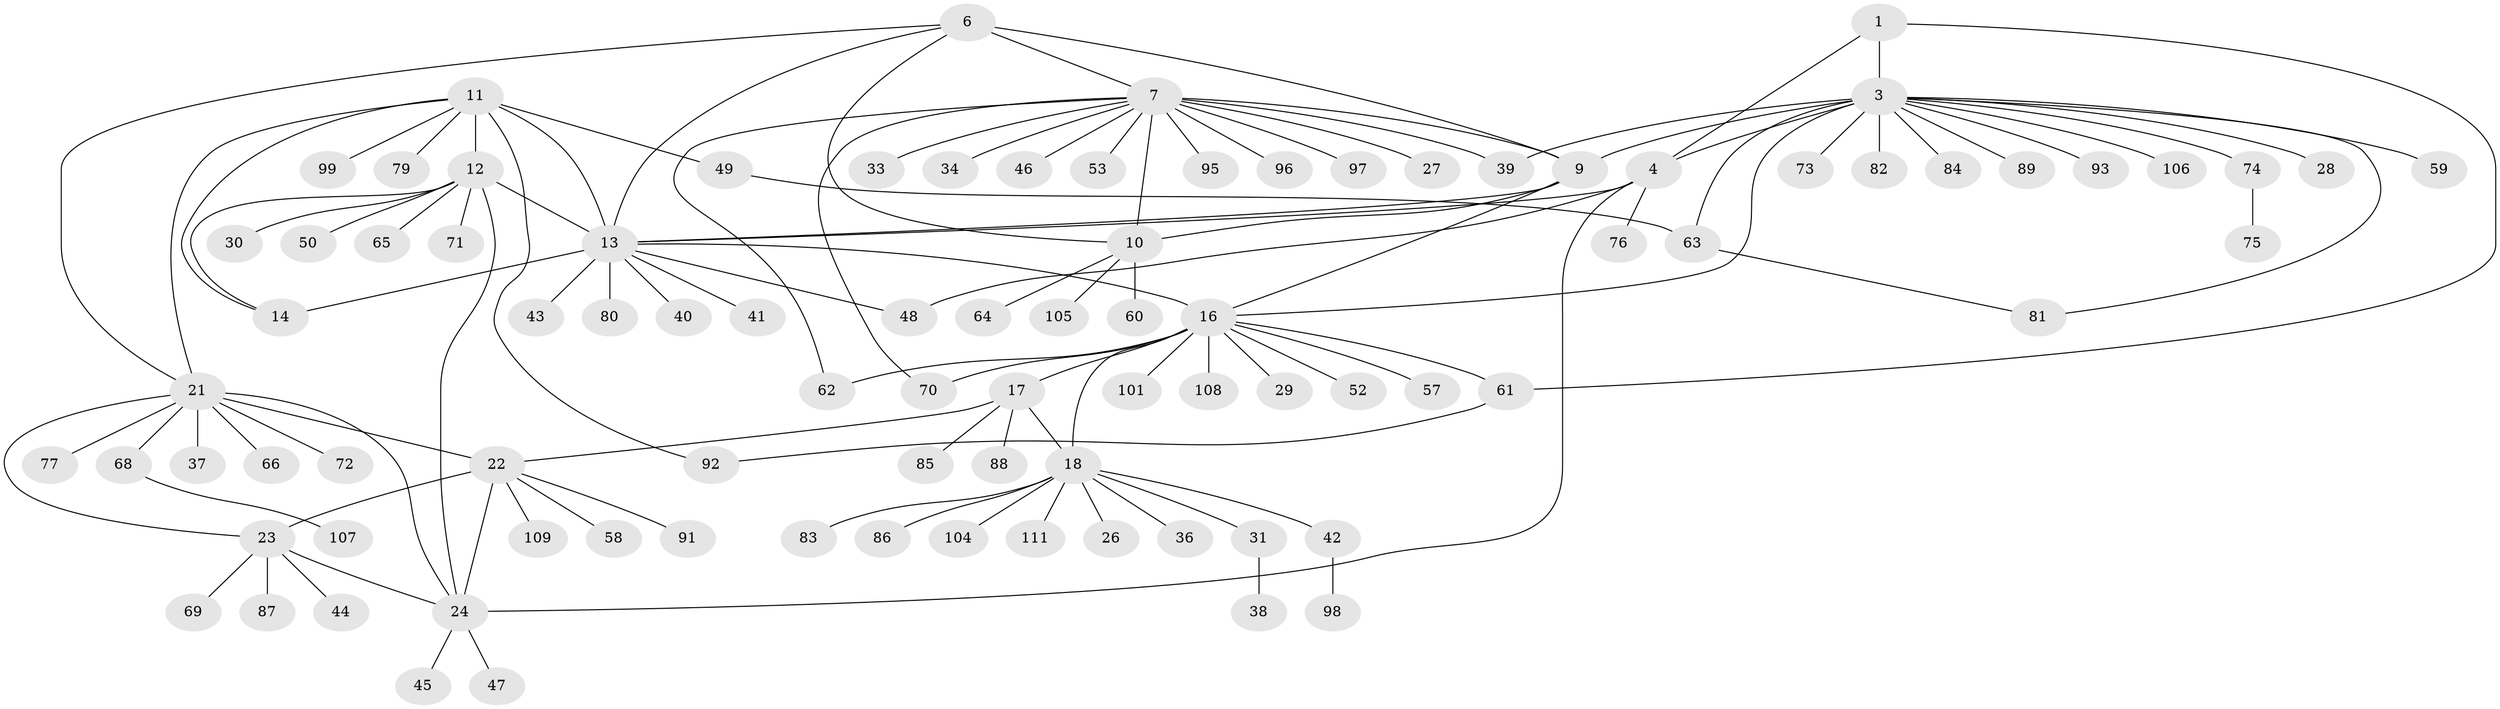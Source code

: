 // original degree distribution, {5: 0.026785714285714284, 4: 0.017857142857142856, 13: 0.017857142857142856, 9: 0.044642857142857144, 7: 0.03571428571428571, 6: 0.008928571428571428, 8: 0.03571428571428571, 10: 0.017857142857142856, 11: 0.008928571428571428, 12: 0.008928571428571428, 1: 0.5803571428571429, 2: 0.17857142857142858, 3: 0.017857142857142856}
// Generated by graph-tools (version 1.1) at 2025/11/02/27/25 16:11:32]
// undirected, 90 vertices, 116 edges
graph export_dot {
graph [start="1"]
  node [color=gray90,style=filled];
  1 [super="+2"];
  3 [super="+5"];
  4 [super="+56"];
  6 [super="+110"];
  7 [super="+8"];
  9 [super="+103"];
  10 [super="+78"];
  11 [super="+32"];
  12 [super="+51"];
  13 [super="+15"];
  14;
  16 [super="+20"];
  17 [super="+35"];
  18 [super="+19"];
  21 [super="+90"];
  22 [super="+25"];
  23 [super="+67"];
  24;
  26;
  27;
  28;
  29;
  30 [super="+55"];
  31;
  33;
  34;
  36;
  37;
  38;
  39;
  40;
  41;
  42;
  43;
  44;
  45;
  46 [super="+54"];
  47;
  48;
  49;
  50;
  52;
  53;
  57;
  58;
  59 [super="+102"];
  60;
  61;
  62;
  63;
  64;
  65;
  66;
  68;
  69;
  70;
  71;
  72;
  73;
  74;
  75;
  76;
  77;
  79;
  80;
  81;
  82;
  83;
  84 [super="+94"];
  85;
  86;
  87;
  88;
  89;
  91;
  92;
  93;
  95 [super="+100"];
  96;
  97;
  98;
  99;
  101;
  104;
  105;
  106;
  107 [super="+112"];
  108;
  109;
  111;
  1 -- 3 [weight=4];
  1 -- 4 [weight=2];
  1 -- 61;
  3 -- 4 [weight=2];
  3 -- 9;
  3 -- 28;
  3 -- 63;
  3 -- 73;
  3 -- 74;
  3 -- 84;
  3 -- 89;
  3 -- 93;
  3 -- 106;
  3 -- 39;
  3 -- 16;
  3 -- 81;
  3 -- 82;
  3 -- 59;
  4 -- 24;
  4 -- 48;
  4 -- 76;
  4 -- 13;
  6 -- 7 [weight=2];
  6 -- 9;
  6 -- 10;
  6 -- 13;
  6 -- 21;
  7 -- 9 [weight=2];
  7 -- 10 [weight=2];
  7 -- 27;
  7 -- 33;
  7 -- 39;
  7 -- 53;
  7 -- 62;
  7 -- 70;
  7 -- 95;
  7 -- 96;
  7 -- 97;
  7 -- 34;
  7 -- 46;
  9 -- 10;
  9 -- 16;
  9 -- 13;
  10 -- 60;
  10 -- 64;
  10 -- 105;
  11 -- 12;
  11 -- 13 [weight=2];
  11 -- 14;
  11 -- 21;
  11 -- 49;
  11 -- 79;
  11 -- 92;
  11 -- 99;
  12 -- 13 [weight=2];
  12 -- 14;
  12 -- 30;
  12 -- 50;
  12 -- 65;
  12 -- 71;
  12 -- 24;
  13 -- 14 [weight=2];
  13 -- 16;
  13 -- 43;
  13 -- 80;
  13 -- 48;
  13 -- 40;
  13 -- 41;
  16 -- 17 [weight=2];
  16 -- 18 [weight=4];
  16 -- 29;
  16 -- 52;
  16 -- 57;
  16 -- 108;
  16 -- 101;
  16 -- 70;
  16 -- 61;
  16 -- 62;
  17 -- 18 [weight=2];
  17 -- 85;
  17 -- 88;
  17 -- 22;
  18 -- 26;
  18 -- 31;
  18 -- 36;
  18 -- 42;
  18 -- 83;
  18 -- 104;
  18 -- 111;
  18 -- 86;
  21 -- 22 [weight=2];
  21 -- 23;
  21 -- 24;
  21 -- 37;
  21 -- 66;
  21 -- 68;
  21 -- 72;
  21 -- 77;
  22 -- 23 [weight=2];
  22 -- 24 [weight=2];
  22 -- 91;
  22 -- 58;
  22 -- 109;
  23 -- 24;
  23 -- 44;
  23 -- 87;
  23 -- 69;
  24 -- 45;
  24 -- 47;
  31 -- 38;
  42 -- 98;
  49 -- 63;
  61 -- 92;
  63 -- 81;
  68 -- 107;
  74 -- 75;
}
